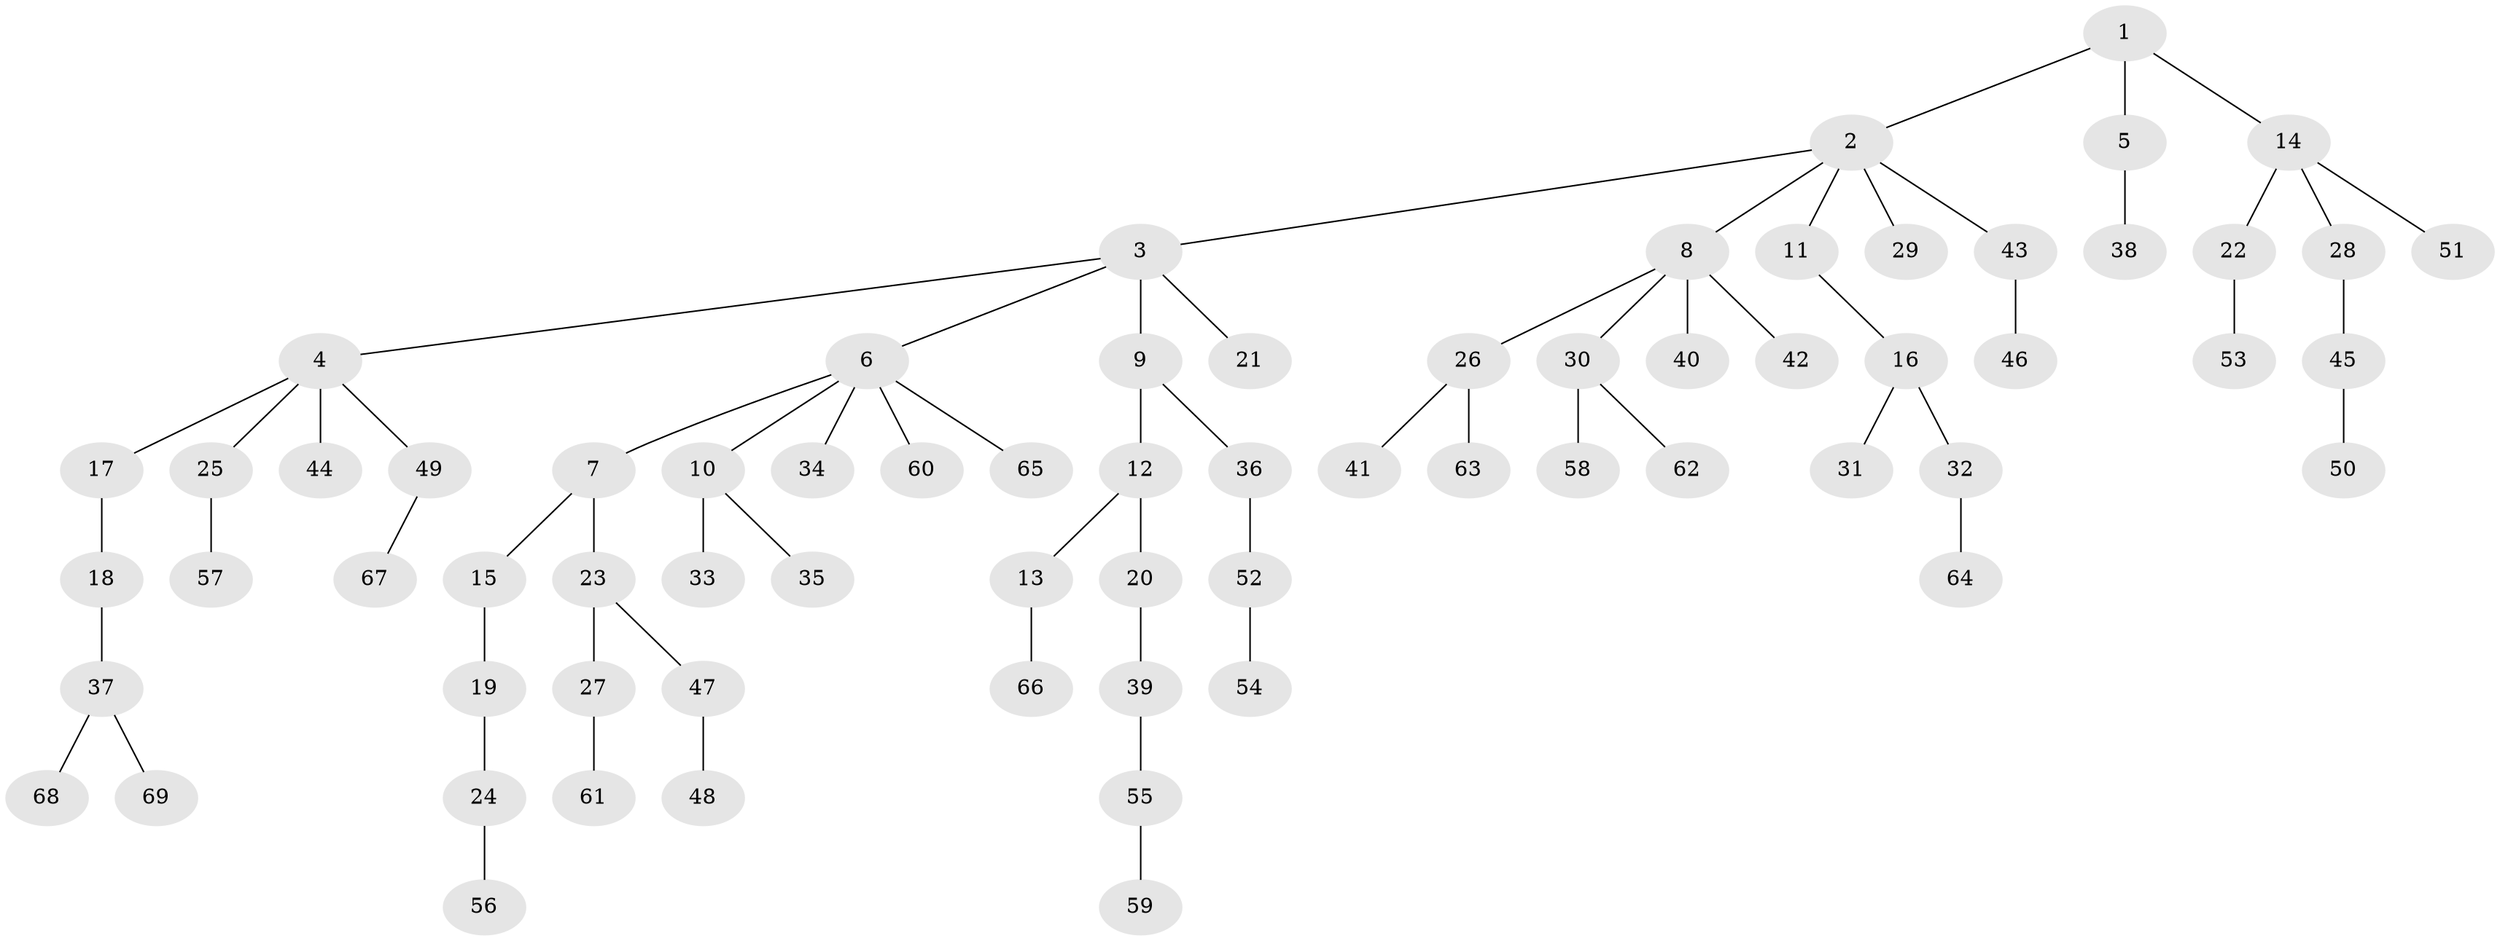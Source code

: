 // original degree distribution, {3: 0.11594202898550725, 9: 0.007246376811594203, 6: 0.021739130434782608, 5: 0.028985507246376812, 4: 0.057971014492753624, 7: 0.007246376811594203, 1: 0.5072463768115942, 2: 0.2536231884057971}
// Generated by graph-tools (version 1.1) at 2025/37/03/09/25 02:37:00]
// undirected, 69 vertices, 68 edges
graph export_dot {
graph [start="1"]
  node [color=gray90,style=filled];
  1;
  2;
  3;
  4;
  5;
  6;
  7;
  8;
  9;
  10;
  11;
  12;
  13;
  14;
  15;
  16;
  17;
  18;
  19;
  20;
  21;
  22;
  23;
  24;
  25;
  26;
  27;
  28;
  29;
  30;
  31;
  32;
  33;
  34;
  35;
  36;
  37;
  38;
  39;
  40;
  41;
  42;
  43;
  44;
  45;
  46;
  47;
  48;
  49;
  50;
  51;
  52;
  53;
  54;
  55;
  56;
  57;
  58;
  59;
  60;
  61;
  62;
  63;
  64;
  65;
  66;
  67;
  68;
  69;
  1 -- 2 [weight=1.0];
  1 -- 5 [weight=2.0];
  1 -- 14 [weight=1.0];
  2 -- 3 [weight=1.0];
  2 -- 8 [weight=1.0];
  2 -- 11 [weight=1.0];
  2 -- 29 [weight=1.0];
  2 -- 43 [weight=1.0];
  3 -- 4 [weight=1.0];
  3 -- 6 [weight=1.0];
  3 -- 9 [weight=1.0];
  3 -- 21 [weight=1.0];
  4 -- 17 [weight=1.0];
  4 -- 25 [weight=1.0];
  4 -- 44 [weight=2.0];
  4 -- 49 [weight=1.0];
  5 -- 38 [weight=1.0];
  6 -- 7 [weight=1.0];
  6 -- 10 [weight=1.0];
  6 -- 34 [weight=1.0];
  6 -- 60 [weight=1.0];
  6 -- 65 [weight=1.0];
  7 -- 15 [weight=1.0];
  7 -- 23 [weight=2.0];
  8 -- 26 [weight=1.0];
  8 -- 30 [weight=1.0];
  8 -- 40 [weight=1.0];
  8 -- 42 [weight=1.0];
  9 -- 12 [weight=1.0];
  9 -- 36 [weight=1.0];
  10 -- 33 [weight=1.0];
  10 -- 35 [weight=1.0];
  11 -- 16 [weight=1.0];
  12 -- 13 [weight=1.0];
  12 -- 20 [weight=1.0];
  13 -- 66 [weight=1.0];
  14 -- 22 [weight=1.0];
  14 -- 28 [weight=1.0];
  14 -- 51 [weight=1.0];
  15 -- 19 [weight=1.0];
  16 -- 31 [weight=1.0];
  16 -- 32 [weight=1.0];
  17 -- 18 [weight=2.0];
  18 -- 37 [weight=1.0];
  19 -- 24 [weight=1.0];
  20 -- 39 [weight=1.0];
  22 -- 53 [weight=1.0];
  23 -- 27 [weight=1.0];
  23 -- 47 [weight=1.0];
  24 -- 56 [weight=1.0];
  25 -- 57 [weight=1.0];
  26 -- 41 [weight=1.0];
  26 -- 63 [weight=1.0];
  27 -- 61 [weight=1.0];
  28 -- 45 [weight=2.0];
  30 -- 58 [weight=1.0];
  30 -- 62 [weight=1.0];
  32 -- 64 [weight=1.0];
  36 -- 52 [weight=1.0];
  37 -- 68 [weight=1.0];
  37 -- 69 [weight=1.0];
  39 -- 55 [weight=1.0];
  43 -- 46 [weight=1.0];
  45 -- 50 [weight=1.0];
  47 -- 48 [weight=1.0];
  49 -- 67 [weight=1.0];
  52 -- 54 [weight=1.0];
  55 -- 59 [weight=1.0];
}

